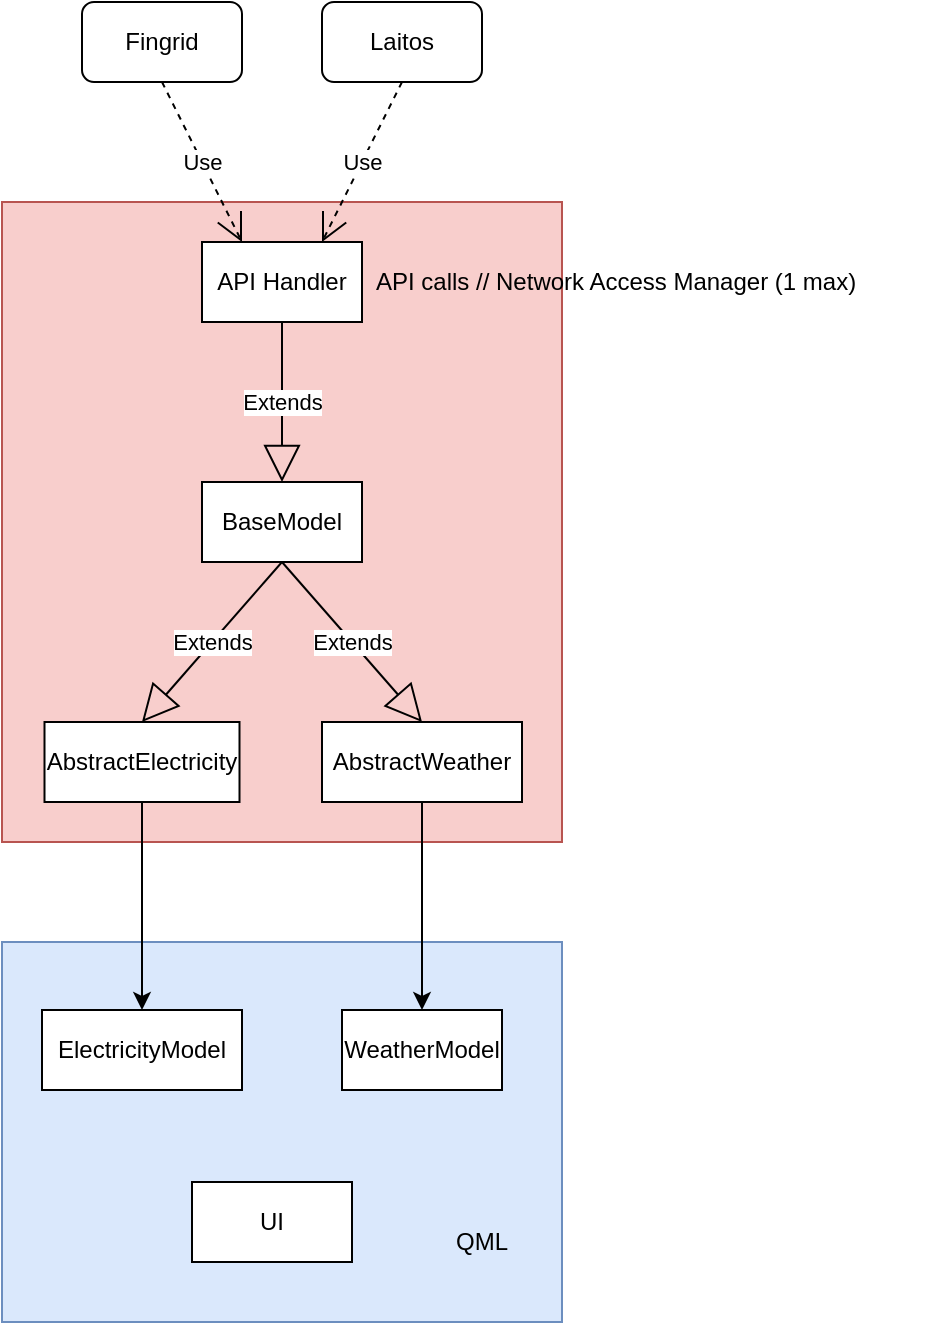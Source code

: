 <mxfile version="14.4.8" type="device"><diagram id="Eu5cA36cXyE9ThUpcMbO" name="Page-1"><mxGraphModel dx="1422" dy="762" grid="1" gridSize="10" guides="1" tooltips="1" connect="1" arrows="1" fold="1" page="1" pageScale="1" pageWidth="1169" pageHeight="827" math="0" shadow="0"><root><mxCell id="0"/><mxCell id="1" parent="0"/><mxCell id="q7_adwiVDQCTb9v_hUFc-49" value="" style="rounded=0;whiteSpace=wrap;html=1;fillColor=#f8cecc;strokeColor=#b85450;" vertex="1" parent="1"><mxGeometry x="360" y="140" width="280" height="320" as="geometry"/></mxCell><mxCell id="q7_adwiVDQCTb9v_hUFc-31" value="" style="rounded=0;whiteSpace=wrap;html=1;fillColor=#dae8fc;strokeColor=#6c8ebf;" vertex="1" parent="1"><mxGeometry x="360" y="510" width="280" height="190" as="geometry"/></mxCell><mxCell id="q7_adwiVDQCTb9v_hUFc-2" value="Fingrid" style="rounded=1;whiteSpace=wrap;html=1;" vertex="1" parent="1"><mxGeometry x="400" y="40" width="80" height="40" as="geometry"/></mxCell><mxCell id="q7_adwiVDQCTb9v_hUFc-4" value="UI" style="rounded=0;whiteSpace=wrap;html=1;" vertex="1" parent="1"><mxGeometry x="455" y="630" width="80" height="40" as="geometry"/></mxCell><mxCell id="q7_adwiVDQCTb9v_hUFc-5" value="API Handler" style="rounded=0;whiteSpace=wrap;html=1;" vertex="1" parent="1"><mxGeometry x="460" y="160" width="80" height="40" as="geometry"/></mxCell><mxCell id="q7_adwiVDQCTb9v_hUFc-7" value="Laitos" style="rounded=1;whiteSpace=wrap;html=1;" vertex="1" parent="1"><mxGeometry x="520" y="40" width="80" height="40" as="geometry"/></mxCell><mxCell id="q7_adwiVDQCTb9v_hUFc-9" value="ElectricityModel" style="rounded=0;whiteSpace=wrap;html=1;" vertex="1" parent="1"><mxGeometry x="380" y="544" width="100" height="40" as="geometry"/></mxCell><mxCell id="q7_adwiVDQCTb9v_hUFc-10" value="WeatherModel" style="rounded=0;whiteSpace=wrap;html=1;" vertex="1" parent="1"><mxGeometry x="530" y="544" width="80" height="40" as="geometry"/></mxCell><mxCell id="q7_adwiVDQCTb9v_hUFc-11" value="API calls // Network Access Manager (1 max)" style="text;html=1;strokeColor=none;fillColor=none;align=left;verticalAlign=middle;whiteSpace=wrap;rounded=0;" vertex="1" parent="1"><mxGeometry x="545" y="170" width="285" height="20" as="geometry"/></mxCell><mxCell id="q7_adwiVDQCTb9v_hUFc-30" value="BaseModel" style="rounded=0;whiteSpace=wrap;html=1;" vertex="1" parent="1"><mxGeometry x="460" y="280" width="80" height="40" as="geometry"/></mxCell><mxCell id="q7_adwiVDQCTb9v_hUFc-32" value="QML" style="text;html=1;strokeColor=none;fillColor=none;align=center;verticalAlign=middle;whiteSpace=wrap;rounded=0;" vertex="1" parent="1"><mxGeometry x="580" y="650" width="40" height="20" as="geometry"/></mxCell><mxCell id="q7_adwiVDQCTb9v_hUFc-33" value="AbstractWeather" style="rounded=0;whiteSpace=wrap;html=1;" vertex="1" parent="1"><mxGeometry x="520" y="400" width="100" height="40" as="geometry"/></mxCell><mxCell id="q7_adwiVDQCTb9v_hUFc-34" value="AbstractElectricity" style="rounded=0;whiteSpace=wrap;html=1;" vertex="1" parent="1"><mxGeometry x="381.25" y="400" width="97.5" height="40" as="geometry"/></mxCell><mxCell id="q7_adwiVDQCTb9v_hUFc-35" value="Use" style="endArrow=open;endSize=12;dashed=1;html=1;exitX=0.5;exitY=1;exitDx=0;exitDy=0;entryX=0.25;entryY=0;entryDx=0;entryDy=0;" edge="1" parent="1" source="q7_adwiVDQCTb9v_hUFc-2" target="q7_adwiVDQCTb9v_hUFc-5"><mxGeometry width="160" relative="1" as="geometry"><mxPoint x="520" y="330" as="sourcePoint"/><mxPoint x="680" y="330" as="targetPoint"/></mxGeometry></mxCell><mxCell id="q7_adwiVDQCTb9v_hUFc-36" value="Use" style="endArrow=open;endSize=12;dashed=1;html=1;exitX=0.5;exitY=1;exitDx=0;exitDy=0;entryX=0.75;entryY=0;entryDx=0;entryDy=0;" edge="1" parent="1" source="q7_adwiVDQCTb9v_hUFc-7" target="q7_adwiVDQCTb9v_hUFc-5"><mxGeometry width="160" relative="1" as="geometry"><mxPoint x="520" y="330" as="sourcePoint"/><mxPoint x="500" y="160" as="targetPoint"/></mxGeometry></mxCell><mxCell id="q7_adwiVDQCTb9v_hUFc-37" value="Extends" style="endArrow=block;endSize=16;endFill=0;html=1;exitX=0.5;exitY=1;exitDx=0;exitDy=0;entryX=0.5;entryY=0;entryDx=0;entryDy=0;" edge="1" parent="1" source="q7_adwiVDQCTb9v_hUFc-5" target="q7_adwiVDQCTb9v_hUFc-30"><mxGeometry width="160" relative="1" as="geometry"><mxPoint x="520" y="330" as="sourcePoint"/><mxPoint x="680" y="330" as="targetPoint"/></mxGeometry></mxCell><mxCell id="q7_adwiVDQCTb9v_hUFc-41" value="Extends" style="endArrow=block;endSize=16;endFill=0;html=1;exitX=0.5;exitY=1;exitDx=0;exitDy=0;entryX=0.5;entryY=0;entryDx=0;entryDy=0;" edge="1" parent="1" source="q7_adwiVDQCTb9v_hUFc-30" target="q7_adwiVDQCTb9v_hUFc-33"><mxGeometry width="160" relative="1" as="geometry"><mxPoint x="520" y="330" as="sourcePoint"/><mxPoint x="680" y="330" as="targetPoint"/></mxGeometry></mxCell><mxCell id="q7_adwiVDQCTb9v_hUFc-42" value="Extends" style="endArrow=block;endSize=16;endFill=0;html=1;exitX=0.5;exitY=1;exitDx=0;exitDy=0;entryX=0.5;entryY=0;entryDx=0;entryDy=0;" edge="1" parent="1" source="q7_adwiVDQCTb9v_hUFc-30" target="q7_adwiVDQCTb9v_hUFc-34"><mxGeometry width="160" relative="1" as="geometry"><mxPoint x="520" y="330" as="sourcePoint"/><mxPoint x="680" y="330" as="targetPoint"/></mxGeometry></mxCell><mxCell id="q7_adwiVDQCTb9v_hUFc-47" value="" style="endArrow=classic;html=1;exitX=0.5;exitY=1;exitDx=0;exitDy=0;entryX=0.5;entryY=0;entryDx=0;entryDy=0;" edge="1" parent="1" source="q7_adwiVDQCTb9v_hUFc-33" target="q7_adwiVDQCTb9v_hUFc-10"><mxGeometry width="50" height="50" relative="1" as="geometry"><mxPoint x="570" y="350" as="sourcePoint"/><mxPoint x="620" y="300" as="targetPoint"/></mxGeometry></mxCell><mxCell id="q7_adwiVDQCTb9v_hUFc-48" value="" style="endArrow=classic;html=1;exitX=0.5;exitY=1;exitDx=0;exitDy=0;entryX=0.5;entryY=0;entryDx=0;entryDy=0;" edge="1" parent="1" source="q7_adwiVDQCTb9v_hUFc-34" target="q7_adwiVDQCTb9v_hUFc-9"><mxGeometry width="50" height="50" relative="1" as="geometry"><mxPoint x="570" y="350" as="sourcePoint"/><mxPoint x="620" y="300" as="targetPoint"/></mxGeometry></mxCell></root></mxGraphModel></diagram></mxfile>